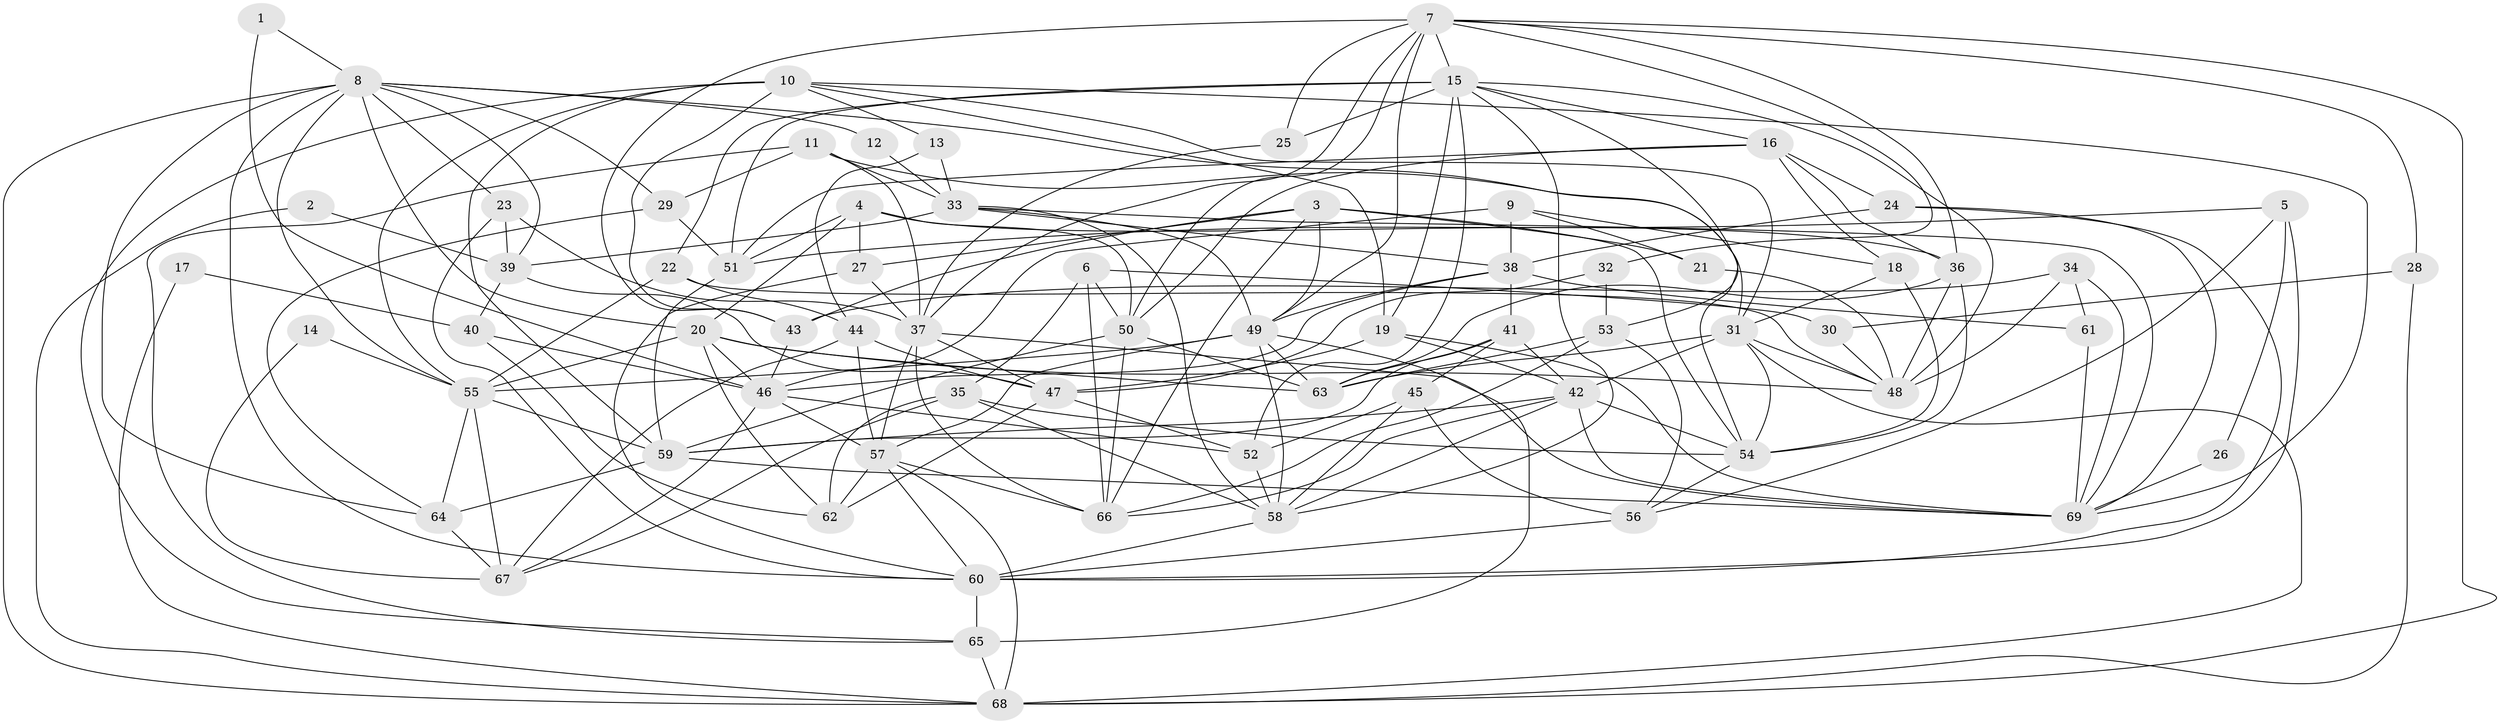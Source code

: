 // original degree distribution, {6: 0.09420289855072464, 5: 0.18115942028985507, 3: 0.2536231884057971, 2: 0.14492753623188406, 4: 0.2753623188405797, 8: 0.021739130434782608, 7: 0.028985507246376812}
// Generated by graph-tools (version 1.1) at 2025/26/03/09/25 03:26:22]
// undirected, 69 vertices, 195 edges
graph export_dot {
graph [start="1"]
  node [color=gray90,style=filled];
  1;
  2;
  3;
  4;
  5;
  6;
  7;
  8;
  9;
  10;
  11;
  12;
  13;
  14;
  15;
  16;
  17;
  18;
  19;
  20;
  21;
  22;
  23;
  24;
  25;
  26;
  27;
  28;
  29;
  30;
  31;
  32;
  33;
  34;
  35;
  36;
  37;
  38;
  39;
  40;
  41;
  42;
  43;
  44;
  45;
  46;
  47;
  48;
  49;
  50;
  51;
  52;
  53;
  54;
  55;
  56;
  57;
  58;
  59;
  60;
  61;
  62;
  63;
  64;
  65;
  66;
  67;
  68;
  69;
  1 -- 8 [weight=1.0];
  1 -- 46 [weight=1.0];
  2 -- 39 [weight=1.0];
  2 -- 68 [weight=1.0];
  3 -- 21 [weight=2.0];
  3 -- 27 [weight=1.0];
  3 -- 43 [weight=1.0];
  3 -- 49 [weight=1.0];
  3 -- 54 [weight=1.0];
  3 -- 66 [weight=1.0];
  4 -- 20 [weight=1.0];
  4 -- 27 [weight=1.0];
  4 -- 36 [weight=1.0];
  4 -- 50 [weight=1.0];
  4 -- 51 [weight=1.0];
  5 -- 26 [weight=1.0];
  5 -- 51 [weight=1.0];
  5 -- 56 [weight=1.0];
  5 -- 60 [weight=1.0];
  6 -- 30 [weight=1.0];
  6 -- 35 [weight=1.0];
  6 -- 50 [weight=1.0];
  6 -- 66 [weight=1.0];
  7 -- 15 [weight=1.0];
  7 -- 25 [weight=1.0];
  7 -- 28 [weight=1.0];
  7 -- 32 [weight=1.0];
  7 -- 36 [weight=1.0];
  7 -- 37 [weight=1.0];
  7 -- 43 [weight=1.0];
  7 -- 49 [weight=1.0];
  7 -- 50 [weight=1.0];
  7 -- 68 [weight=1.0];
  8 -- 12 [weight=1.0];
  8 -- 20 [weight=1.0];
  8 -- 23 [weight=1.0];
  8 -- 29 [weight=1.0];
  8 -- 39 [weight=1.0];
  8 -- 54 [weight=1.0];
  8 -- 55 [weight=1.0];
  8 -- 60 [weight=1.0];
  8 -- 64 [weight=1.0];
  8 -- 68 [weight=1.0];
  9 -- 18 [weight=1.0];
  9 -- 21 [weight=1.0];
  9 -- 38 [weight=1.0];
  9 -- 46 [weight=1.0];
  10 -- 13 [weight=1.0];
  10 -- 19 [weight=1.0];
  10 -- 31 [weight=1.0];
  10 -- 43 [weight=1.0];
  10 -- 55 [weight=1.0];
  10 -- 59 [weight=1.0];
  10 -- 65 [weight=1.0];
  10 -- 69 [weight=1.0];
  11 -- 29 [weight=1.0];
  11 -- 31 [weight=1.0];
  11 -- 33 [weight=1.0];
  11 -- 37 [weight=1.0];
  11 -- 65 [weight=1.0];
  12 -- 33 [weight=1.0];
  13 -- 33 [weight=1.0];
  13 -- 44 [weight=1.0];
  14 -- 55 [weight=1.0];
  14 -- 67 [weight=1.0];
  15 -- 16 [weight=1.0];
  15 -- 19 [weight=1.0];
  15 -- 22 [weight=1.0];
  15 -- 25 [weight=1.0];
  15 -- 48 [weight=1.0];
  15 -- 51 [weight=1.0];
  15 -- 52 [weight=1.0];
  15 -- 53 [weight=1.0];
  15 -- 58 [weight=1.0];
  16 -- 18 [weight=1.0];
  16 -- 24 [weight=1.0];
  16 -- 36 [weight=1.0];
  16 -- 50 [weight=1.0];
  16 -- 51 [weight=1.0];
  17 -- 40 [weight=1.0];
  17 -- 68 [weight=1.0];
  18 -- 31 [weight=1.0];
  18 -- 54 [weight=1.0];
  19 -- 42 [weight=1.0];
  19 -- 47 [weight=1.0];
  19 -- 69 [weight=1.0];
  20 -- 46 [weight=1.0];
  20 -- 48 [weight=1.0];
  20 -- 55 [weight=1.0];
  20 -- 62 [weight=1.0];
  20 -- 63 [weight=1.0];
  21 -- 48 [weight=1.0];
  22 -- 44 [weight=1.0];
  22 -- 48 [weight=1.0];
  22 -- 55 [weight=1.0];
  23 -- 37 [weight=1.0];
  23 -- 39 [weight=1.0];
  23 -- 60 [weight=1.0];
  24 -- 38 [weight=1.0];
  24 -- 60 [weight=2.0];
  24 -- 69 [weight=1.0];
  25 -- 37 [weight=1.0];
  26 -- 69 [weight=1.0];
  27 -- 37 [weight=1.0];
  27 -- 60 [weight=1.0];
  28 -- 30 [weight=1.0];
  28 -- 68 [weight=1.0];
  29 -- 51 [weight=1.0];
  29 -- 64 [weight=1.0];
  30 -- 48 [weight=1.0];
  31 -- 42 [weight=1.0];
  31 -- 48 [weight=1.0];
  31 -- 54 [weight=1.0];
  31 -- 63 [weight=2.0];
  31 -- 68 [weight=1.0];
  32 -- 47 [weight=1.0];
  32 -- 53 [weight=1.0];
  33 -- 38 [weight=1.0];
  33 -- 39 [weight=1.0];
  33 -- 49 [weight=1.0];
  33 -- 58 [weight=1.0];
  33 -- 69 [weight=1.0];
  34 -- 43 [weight=1.0];
  34 -- 48 [weight=1.0];
  34 -- 61 [weight=1.0];
  34 -- 69 [weight=1.0];
  35 -- 54 [weight=1.0];
  35 -- 58 [weight=1.0];
  35 -- 62 [weight=1.0];
  35 -- 67 [weight=1.0];
  36 -- 48 [weight=1.0];
  36 -- 54 [weight=1.0];
  36 -- 63 [weight=1.0];
  37 -- 47 [weight=1.0];
  37 -- 57 [weight=2.0];
  37 -- 66 [weight=1.0];
  37 -- 69 [weight=2.0];
  38 -- 41 [weight=1.0];
  38 -- 46 [weight=1.0];
  38 -- 49 [weight=1.0];
  38 -- 61 [weight=1.0];
  39 -- 40 [weight=1.0];
  39 -- 47 [weight=1.0];
  40 -- 46 [weight=1.0];
  40 -- 62 [weight=1.0];
  41 -- 42 [weight=1.0];
  41 -- 45 [weight=1.0];
  41 -- 59 [weight=2.0];
  41 -- 63 [weight=1.0];
  42 -- 54 [weight=1.0];
  42 -- 58 [weight=1.0];
  42 -- 59 [weight=1.0];
  42 -- 66 [weight=1.0];
  42 -- 69 [weight=1.0];
  43 -- 46 [weight=1.0];
  44 -- 47 [weight=1.0];
  44 -- 57 [weight=1.0];
  44 -- 67 [weight=1.0];
  45 -- 52 [weight=1.0];
  45 -- 56 [weight=1.0];
  45 -- 58 [weight=1.0];
  46 -- 52 [weight=1.0];
  46 -- 57 [weight=1.0];
  46 -- 67 [weight=1.0];
  47 -- 52 [weight=1.0];
  47 -- 62 [weight=1.0];
  49 -- 55 [weight=1.0];
  49 -- 57 [weight=2.0];
  49 -- 58 [weight=1.0];
  49 -- 63 [weight=1.0];
  49 -- 65 [weight=1.0];
  50 -- 59 [weight=1.0];
  50 -- 63 [weight=1.0];
  50 -- 66 [weight=1.0];
  51 -- 59 [weight=1.0];
  52 -- 58 [weight=1.0];
  53 -- 56 [weight=1.0];
  53 -- 63 [weight=1.0];
  53 -- 66 [weight=1.0];
  54 -- 56 [weight=1.0];
  55 -- 59 [weight=1.0];
  55 -- 64 [weight=1.0];
  55 -- 67 [weight=1.0];
  56 -- 60 [weight=2.0];
  57 -- 60 [weight=1.0];
  57 -- 62 [weight=1.0];
  57 -- 66 [weight=1.0];
  57 -- 68 [weight=1.0];
  58 -- 60 [weight=1.0];
  59 -- 64 [weight=1.0];
  59 -- 69 [weight=1.0];
  60 -- 65 [weight=1.0];
  61 -- 69 [weight=1.0];
  64 -- 67 [weight=1.0];
  65 -- 68 [weight=1.0];
}
